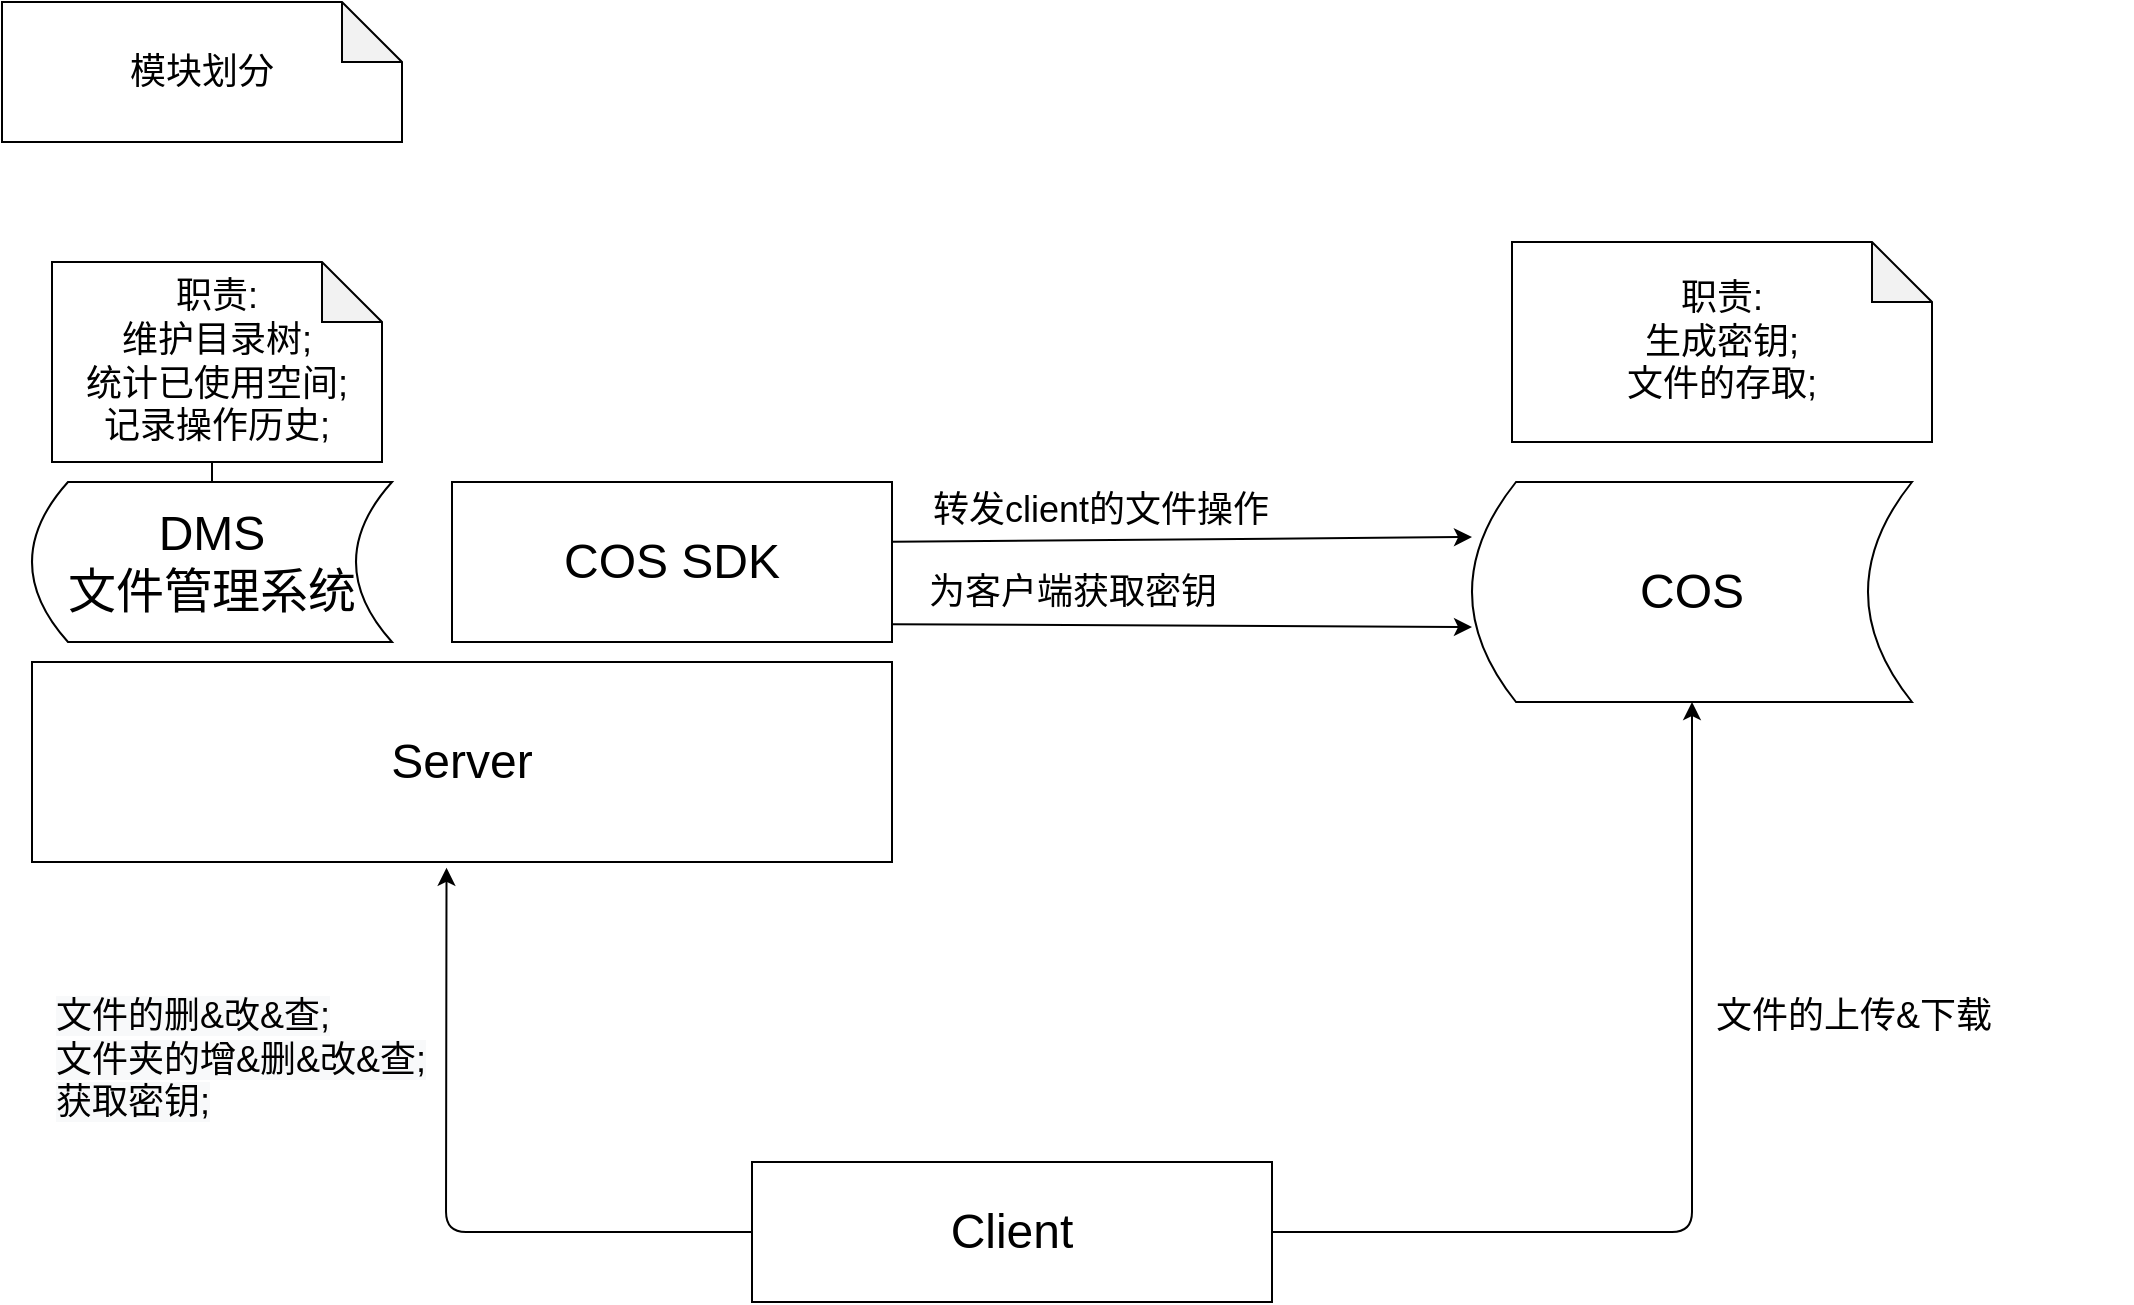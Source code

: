 <mxfile version="13.1.3" type="github">
  <diagram name="Page-1" id="5f0bae14-7c28-e335-631c-24af17079c00">
    <mxGraphModel dx="1158" dy="718" grid="1" gridSize="10" guides="1" tooltips="1" connect="1" arrows="1" fold="1" page="1" pageScale="1" pageWidth="1100" pageHeight="850" background="#ffffff" math="0" shadow="0">
      <root>
        <mxCell id="0" />
        <mxCell id="1" parent="0" />
        <mxCell id="2BbbxaQr6hZSvzHqME9C-2" value="&lt;font style=&quot;font-size: 24px&quot;&gt;Server&lt;/font&gt;" style="rounded=0;whiteSpace=wrap;html=1;" vertex="1" parent="1">
          <mxGeometry x="25" y="340" width="430" height="100" as="geometry" />
        </mxCell>
        <mxCell id="2BbbxaQr6hZSvzHqME9C-3" value="&lt;font style=&quot;font-size: 24px&quot;&gt;Client&lt;/font&gt;" style="rounded=0;whiteSpace=wrap;html=1;" vertex="1" parent="1">
          <mxGeometry x="385" y="590" width="260" height="70" as="geometry" />
        </mxCell>
        <mxCell id="2BbbxaQr6hZSvzHqME9C-6" value="&lt;font style=&quot;font-size: 24px&quot;&gt;COS&lt;/font&gt;" style="shape=dataStorage;whiteSpace=wrap;html=1;" vertex="1" parent="1">
          <mxGeometry x="745" y="250" width="220" height="110" as="geometry" />
        </mxCell>
        <mxCell id="2BbbxaQr6hZSvzHqME9C-13" style="edgeStyle=orthogonalEdgeStyle;rounded=0;orthogonalLoop=1;jettySize=auto;html=1;" edge="1" parent="1" source="2BbbxaQr6hZSvzHqME9C-7">
          <mxGeometry relative="1" as="geometry">
            <mxPoint x="45" y="240" as="targetPoint" />
          </mxGeometry>
        </mxCell>
        <mxCell id="2BbbxaQr6hZSvzHqME9C-7" value="&lt;font style=&quot;font-size: 24px&quot;&gt;DMS&lt;br&gt;文件管理系统&lt;/font&gt;" style="shape=dataStorage;whiteSpace=wrap;html=1;" vertex="1" parent="1">
          <mxGeometry x="25" y="250" width="180" height="80" as="geometry" />
        </mxCell>
        <mxCell id="2BbbxaQr6hZSvzHqME9C-8" value="&lt;font style=&quot;font-size: 18px&quot;&gt;职责:&lt;br&gt;维护目录树;&lt;br&gt;统计已使用空间;&lt;br&gt;记录操作历史;&lt;/font&gt;" style="shape=note;whiteSpace=wrap;html=1;backgroundOutline=1;darkOpacity=0.05;" vertex="1" parent="1">
          <mxGeometry x="35" y="140" width="165" height="100" as="geometry" />
        </mxCell>
        <mxCell id="2BbbxaQr6hZSvzHqME9C-15" value="&lt;font style=&quot;font-size: 18px&quot;&gt;职责:&lt;br&gt;生成密钥;&lt;br&gt;文件的存取;&lt;/font&gt;" style="shape=note;whiteSpace=wrap;html=1;backgroundOutline=1;darkOpacity=0.05;" vertex="1" parent="1">
          <mxGeometry x="765" y="130" width="210" height="100" as="geometry" />
        </mxCell>
        <mxCell id="2BbbxaQr6hZSvzHqME9C-17" value="" style="endArrow=classic;html=1;exitX=0;exitY=0.5;exitDx=0;exitDy=0;entryX=0.482;entryY=1.029;entryDx=0;entryDy=0;entryPerimeter=0;" edge="1" parent="1" source="2BbbxaQr6hZSvzHqME9C-3" target="2BbbxaQr6hZSvzHqME9C-2">
          <mxGeometry width="50" height="50" relative="1" as="geometry">
            <mxPoint x="305" y="540" as="sourcePoint" />
            <mxPoint x="355" y="490" as="targetPoint" />
            <Array as="points">
              <mxPoint x="232" y="625" />
            </Array>
          </mxGeometry>
        </mxCell>
        <mxCell id="2BbbxaQr6hZSvzHqME9C-18" value="" style="endArrow=classic;html=1;exitX=1;exitY=0.5;exitDx=0;exitDy=0;entryX=0.5;entryY=1;entryDx=0;entryDy=0;" edge="1" parent="1" source="2BbbxaQr6hZSvzHqME9C-3" target="2BbbxaQr6hZSvzHqME9C-6">
          <mxGeometry width="50" height="50" relative="1" as="geometry">
            <mxPoint x="945" y="625" as="sourcePoint" />
            <mxPoint x="800" y="460" as="targetPoint" />
            <Array as="points">
              <mxPoint x="855" y="625" />
            </Array>
          </mxGeometry>
        </mxCell>
        <mxCell id="2BbbxaQr6hZSvzHqME9C-22" value="" style="endArrow=classic;html=1;exitX=1.001;exitY=0.374;exitDx=0;exitDy=0;entryX=0;entryY=0.25;entryDx=0;entryDy=0;exitPerimeter=0;" edge="1" parent="1" source="2BbbxaQr6hZSvzHqME9C-31" target="2BbbxaQr6hZSvzHqME9C-6">
          <mxGeometry width="50" height="50" relative="1" as="geometry">
            <mxPoint x="445" y="490" as="sourcePoint" />
            <mxPoint x="495" y="440" as="targetPoint" />
          </mxGeometry>
        </mxCell>
        <mxCell id="2BbbxaQr6hZSvzHqME9C-23" value="&lt;font style=&quot;font-size: 18px&quot;&gt;转发client的文件操作&lt;/font&gt;" style="edgeLabel;html=1;align=center;verticalAlign=middle;resizable=0;points=[];" vertex="1" connectable="0" parent="2BbbxaQr6hZSvzHqME9C-22">
          <mxGeometry x="-0.36" y="-2" relative="1" as="geometry">
            <mxPoint x="10.61" y="-17.8" as="offset" />
          </mxGeometry>
        </mxCell>
        <mxCell id="2BbbxaQr6hZSvzHqME9C-24" value="" style="endArrow=classic;html=1;exitX=1.001;exitY=0.889;exitDx=0;exitDy=0;entryX=0;entryY=0.25;entryDx=0;entryDy=0;exitPerimeter=0;" edge="1" parent="1" source="2BbbxaQr6hZSvzHqME9C-31">
          <mxGeometry width="50" height="50" relative="1" as="geometry">
            <mxPoint x="465" y="320" as="sourcePoint" />
            <mxPoint x="745" y="322.5" as="targetPoint" />
          </mxGeometry>
        </mxCell>
        <mxCell id="2BbbxaQr6hZSvzHqME9C-25" value="&lt;font style=&quot;font-size: 18px&quot;&gt;为客户端获取密钥&lt;/font&gt;" style="edgeLabel;html=1;align=center;verticalAlign=middle;resizable=0;points=[];" vertex="1" connectable="0" parent="2BbbxaQr6hZSvzHqME9C-24">
          <mxGeometry x="-0.36" y="-2" relative="1" as="geometry">
            <mxPoint x="-3.15" y="-18.56" as="offset" />
          </mxGeometry>
        </mxCell>
        <mxCell id="2BbbxaQr6hZSvzHqME9C-28" value="&lt;font style=&quot;font-size: 18px&quot;&gt;&lt;span style=&quot;color: rgb(0 , 0 , 0) ; font-family: &amp;#34;helvetica&amp;#34; ; font-style: normal ; font-weight: 400 ; letter-spacing: normal ; text-align: center ; text-indent: 0px ; text-transform: none ; word-spacing: 0px ; background-color: rgb(248 , 249 , 250) ; float: none ; display: inline&quot;&gt;文件的删&amp;amp;改&amp;amp;查;&lt;/span&gt;&lt;br style=&quot;color: rgb(0 , 0 , 0) ; font-family: &amp;#34;helvetica&amp;#34; ; font-style: normal ; font-weight: 400 ; letter-spacing: normal ; text-align: center ; text-indent: 0px ; text-transform: none ; word-spacing: 0px ; background-color: rgb(248 , 249 , 250)&quot;&gt;&lt;span style=&quot;color: rgb(0 , 0 , 0) ; font-family: &amp;#34;helvetica&amp;#34; ; font-style: normal ; font-weight: 400 ; letter-spacing: normal ; text-align: center ; text-indent: 0px ; text-transform: none ; word-spacing: 0px ; background-color: rgb(248 , 249 , 250) ; float: none ; display: inline&quot;&gt;文件夹的增&amp;amp;删&amp;amp;改&amp;amp;查;&lt;/span&gt;&lt;br style=&quot;color: rgb(0 , 0 , 0) ; font-family: &amp;#34;helvetica&amp;#34; ; font-style: normal ; font-weight: 400 ; letter-spacing: normal ; text-align: center ; text-indent: 0px ; text-transform: none ; word-spacing: 0px ; background-color: rgb(248 , 249 , 250)&quot;&gt;&lt;span style=&quot;color: rgb(0 , 0 , 0) ; font-family: &amp;#34;helvetica&amp;#34; ; font-style: normal ; font-weight: 400 ; letter-spacing: normal ; text-align: center ; text-indent: 0px ; text-transform: none ; word-spacing: 0px ; background-color: rgb(248 , 249 , 250) ; float: none ; display: inline&quot;&gt;获取密钥;&lt;/span&gt;&lt;/font&gt;" style="text;whiteSpace=wrap;html=1;" vertex="1" parent="1">
          <mxGeometry x="35" y="500" width="210" height="80" as="geometry" />
        </mxCell>
        <mxCell id="2BbbxaQr6hZSvzHqME9C-30" value="&lt;span style=&quot;text-align: center&quot;&gt;&lt;font style=&quot;font-size: 18px&quot;&gt;文件的上传&amp;amp;下载&lt;/font&gt;&lt;/span&gt;" style="text;whiteSpace=wrap;html=1;" vertex="1" parent="1">
          <mxGeometry x="865" y="500" width="210" height="80" as="geometry" />
        </mxCell>
        <mxCell id="2BbbxaQr6hZSvzHqME9C-31" value="&lt;font style=&quot;font-size: 24px&quot;&gt;COS SDK&lt;/font&gt;" style="rounded=0;whiteSpace=wrap;html=1;" vertex="1" parent="1">
          <mxGeometry x="235" y="250" width="220" height="80" as="geometry" />
        </mxCell>
        <mxCell id="2BbbxaQr6hZSvzHqME9C-35" value="&lt;font style=&quot;font-size: 18px&quot;&gt;模块划分&lt;/font&gt;" style="shape=note;whiteSpace=wrap;html=1;backgroundOutline=1;darkOpacity=0.05;" vertex="1" parent="1">
          <mxGeometry x="10" y="10" width="200" height="70" as="geometry" />
        </mxCell>
      </root>
    </mxGraphModel>
  </diagram>
</mxfile>
